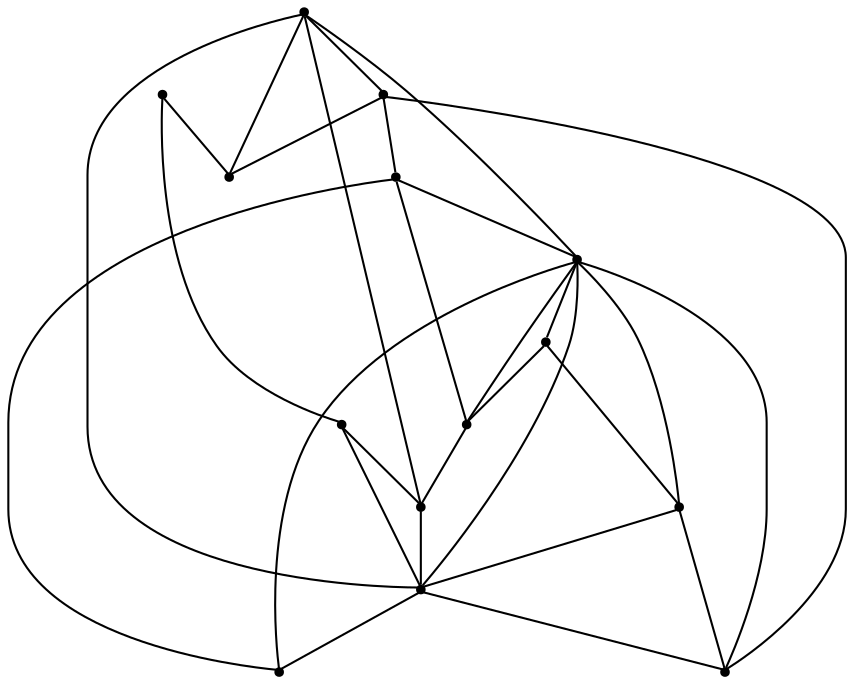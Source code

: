 graph {
  node [shape=point,comment="{\"directed\":false,\"doi\":\"10.1007/978-3-030-35802-0_8\",\"figure\":\"9 (1)\"}"]

  v0 [pos="776.5695450653304,830.7087669931516"]
  v1 [pos="760.8170407026996,804.9590800065084"]
  v2 [pos="845.1096564377873,959.8767213705787"]
  v3 [pos="775.7975498802691,737.2116654991262"]
  v4 [pos="763.507021536574,692.0529328868864"]
  v5 [pos="629.1460302976757,872.8555121444339"]
  v6 [pos="307.7490241035874,959.9163364692894"]
  v7 [pos="613.3560723570208,895.9517187753052"]
  v8 [pos="768.822504548777,636.2759548921492"]
  v9 [pos="586.9935225594064,921.7596520387043"]
  v10 [pos="534.2351026333037,958.5952396943096"]
  v11 [pos="555.3718290876691,655.346555312469"]
  v12 [pos="444.7083334722485,577.9131855826954"]
  v13 [pos="637.6724104615345,718.5797244021697"]

  v0 -- v1 [id="-1",pos="776.5695450653304,830.7087669931516 760.8170407026996,804.9590800065084 760.8170407026996,804.9590800065084 760.8170407026996,804.9590800065084"]
  v6 -- v10 [id="-2",pos="307.7490241035874,959.9163364692894 534.2351026333037,958.5952396943096 534.2351026333037,958.5952396943096 534.2351026333037,958.5952396943096"]
  v10 -- v2 [id="-3",pos="534.2351026333037,958.5952396943096 845.1096564377873,959.8767213705787 845.1096564377873,959.8767213705787 845.1096564377873,959.8767213705787"]
  v6 -- v8 [id="-4",pos="307.7490241035874,959.9163364692894 768.822504548777,636.2759548921492 768.822504548777,636.2759548921492 768.822504548777,636.2759548921492"]
  v12 -- v3 [id="-5",pos="444.7083334722485,577.9131855826954 775.7975498802691,737.2116654991262 775.7975498802691,737.2116654991262 775.7975498802691,737.2116654991262"]
  v12 -- v2 [id="-6",pos="444.7083334722485,577.9131855826954 845.1096564377873,959.8767213705787 845.1096564377873,959.8767213705787 845.1096564377873,959.8767213705787"]
  v10 -- v5 [id="-7",pos="534.2351026333037,958.5952396943096 629.1460302976757,872.8555121444339 629.1460302976757,872.8555121444339 629.1460302976757,872.8555121444339"]
  v5 -- v3 [id="-8",pos="629.1460302976757,872.8555121444339 775.7975498802691,737.2116654991262 775.7975498802691,737.2116654991262 775.7975498802691,737.2116654991262"]
  v11 -- v13 [id="-9",pos="555.3718290876691,655.346555312469 637.6724104615345,718.5797244021697 637.6724104615345,718.5797244021697 637.6724104615345,718.5797244021697"]
  v13 -- v0 [id="-10",pos="637.6724104615345,718.5797244021697 776.5695450653304,830.7087669931516 776.5695450653304,830.7087669931516 776.5695450653304,830.7087669931516"]
  v9 -- v5 [id="-11",pos="586.9935225594064,921.7596520387043 629.1460302976757,872.8555121444339 629.1460302976757,872.8555121444339 629.1460302976757,872.8555121444339"]
  v5 -- v4 [id="-12",pos="629.1460302976757,872.8555121444339 763.507021536574,692.0529328868864 763.507021536574,692.0529328868864 763.507021536574,692.0529328868864"]
  v7 -- v5 [id="-13",pos="613.3560723570208,895.9517187753052 629.1460302976757,872.8555121444339 629.1460302976757,872.8555121444339 629.1460302976757,872.8555121444339"]
  v5 -- v8 [id="-14",pos="629.1460302976757,872.8555121444339 768.822504548777,636.2759548921492 768.822504548777,636.2759548921492 768.822504548777,636.2759548921492"]
  v7 -- v9 [id="-15",pos="613.3560723570208,895.9517187753052 586.9935225594064,921.7596520387043 586.9935225594064,921.7596520387043 586.9935225594064,921.7596520387043"]
  v1 -- v13 [id="-16",pos="760.8170407026996,804.9590800065084 637.6724104615345,718.5797244021697 637.6724104615345,718.5797244021697 637.6724104615345,718.5797244021697"]
  v11 -- v12 [id="-18",pos="555.3718290876691,655.346555312469 444.7083334722485,577.9131855826954 444.7083334722485,577.9131855826954 444.7083334722485,577.9131855826954"]
  v1 -- v9 [id="-19",pos="760.8170407026996,804.9590800065084 586.9935225594064,921.7596520387043 586.9935225594064,921.7596520387043 586.9935225594064,921.7596520387043"]
  v9 -- v10 [id="-20",pos="586.9935225594064,921.7596520387043 534.2351026333037,958.5952396943096 534.2351026333037,958.5952396943096 534.2351026333037,958.5952396943096"]
  v8 -- v3 [id="-23",pos="768.822504548777,636.2759548921492 775.7975498802691,737.2116654991262 775.7975498802691,737.2116654991262 775.7975498802691,737.2116654991262"]
  v3 -- v0 [id="-24",pos="775.7975498802691,737.2116654991262 776.5695450653304,830.7087669931516 776.5695450653304,830.7087669931516 776.5695450653304,830.7087669931516"]
  v8 -- v4 [id="-25",pos="768.822504548777,636.2759548921492 763.507021536574,692.0529328868864 763.507021536574,692.0529328868864 763.507021536574,692.0529328868864"]
  v4 -- v1 [id="-26",pos="763.507021536574,692.0529328868864 760.8170407026996,804.9590800065084 760.8170407026996,804.9590800065084 760.8170407026996,804.9590800065084"]
  v3 -- v7 [id="-27",pos="775.7975498802691,737.2116654991262 613.3560723570208,895.9517187753052 613.3560723570208,895.9517187753052 613.3560723570208,895.9517187753052"]
  v0 -- v5 [id="-28",pos="776.5695450653304,830.7087669931516 629.1460302976757,872.8555121444339 629.1460302976757,872.8555121444339 629.1460302976757,872.8555121444339"]
  v5 -- v6 [id="-29",pos="629.1460302976757,872.8555121444339 307.7490241035874,959.9163364692894 307.7490241035874,959.9163364692894 307.7490241035874,959.9163364692894"]
  v2 -- v3 [id="-30",pos="845.1096564377873,959.8767213705787 775.7975498802691,737.2116654991262 775.7975498802691,737.2116654991262 775.7975498802691,737.2116654991262"]
  v3 -- v4 [id="-31",pos="775.7975498802691,737.2116654991262 763.507021536574,692.0529328868864 763.507021536574,692.0529328868864 763.507021536574,692.0529328868864"]
  v2 -- v0 [id="-32",pos="845.1096564377873,959.8767213705787 776.5695450653304,830.7087669931516 776.5695450653304,830.7087669931516 776.5695450653304,830.7087669931516"]
}